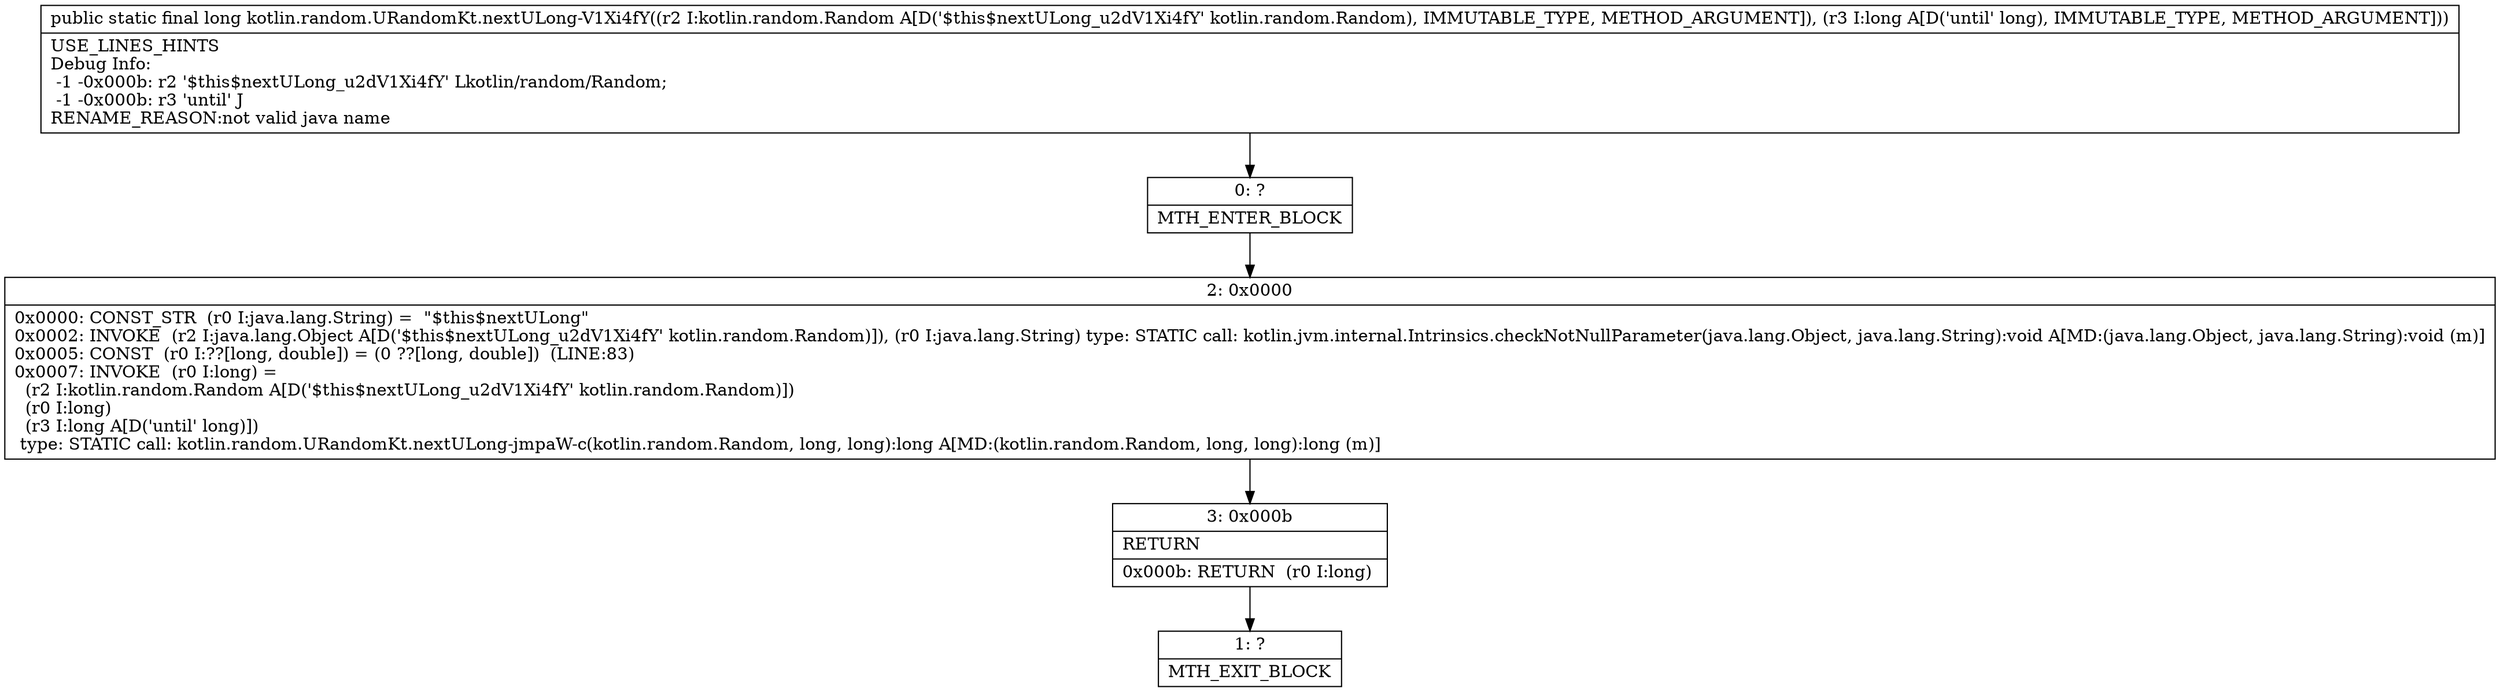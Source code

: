 digraph "CFG forkotlin.random.URandomKt.nextULong\-V1Xi4fY(Lkotlin\/random\/Random;J)J" {
Node_0 [shape=record,label="{0\:\ ?|MTH_ENTER_BLOCK\l}"];
Node_2 [shape=record,label="{2\:\ 0x0000|0x0000: CONST_STR  (r0 I:java.lang.String) =  \"$this$nextULong\" \l0x0002: INVOKE  (r2 I:java.lang.Object A[D('$this$nextULong_u2dV1Xi4fY' kotlin.random.Random)]), (r0 I:java.lang.String) type: STATIC call: kotlin.jvm.internal.Intrinsics.checkNotNullParameter(java.lang.Object, java.lang.String):void A[MD:(java.lang.Object, java.lang.String):void (m)]\l0x0005: CONST  (r0 I:??[long, double]) = (0 ??[long, double])  (LINE:83)\l0x0007: INVOKE  (r0 I:long) = \l  (r2 I:kotlin.random.Random A[D('$this$nextULong_u2dV1Xi4fY' kotlin.random.Random)])\l  (r0 I:long)\l  (r3 I:long A[D('until' long)])\l type: STATIC call: kotlin.random.URandomKt.nextULong\-jmpaW\-c(kotlin.random.Random, long, long):long A[MD:(kotlin.random.Random, long, long):long (m)]\l}"];
Node_3 [shape=record,label="{3\:\ 0x000b|RETURN\l|0x000b: RETURN  (r0 I:long) \l}"];
Node_1 [shape=record,label="{1\:\ ?|MTH_EXIT_BLOCK\l}"];
MethodNode[shape=record,label="{public static final long kotlin.random.URandomKt.nextULong\-V1Xi4fY((r2 I:kotlin.random.Random A[D('$this$nextULong_u2dV1Xi4fY' kotlin.random.Random), IMMUTABLE_TYPE, METHOD_ARGUMENT]), (r3 I:long A[D('until' long), IMMUTABLE_TYPE, METHOD_ARGUMENT]))  | USE_LINES_HINTS\lDebug Info:\l  \-1 \-0x000b: r2 '$this$nextULong_u2dV1Xi4fY' Lkotlin\/random\/Random;\l  \-1 \-0x000b: r3 'until' J\lRENAME_REASON:not valid java name\l}"];
MethodNode -> Node_0;Node_0 -> Node_2;
Node_2 -> Node_3;
Node_3 -> Node_1;
}

